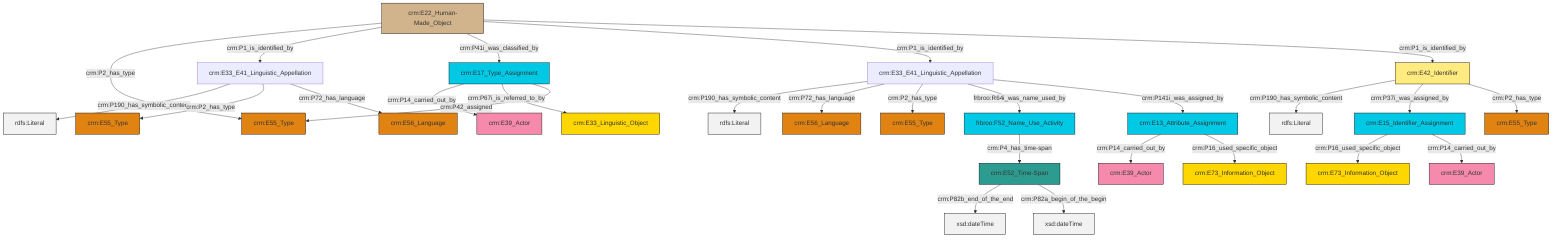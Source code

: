 graph TD
classDef Literal fill:#f2f2f2,stroke:#000000;
classDef CRM_Entity fill:#FFFFFF,stroke:#000000;
classDef Temporal_Entity fill:#00C9E6, stroke:#000000;
classDef Type fill:#E18312, stroke:#000000;
classDef Time-Span fill:#2C9C91, stroke:#000000;
classDef Appellation fill:#FFEB7F, stroke:#000000;
classDef Place fill:#008836, stroke:#000000;
classDef Persistent_Item fill:#B266B2, stroke:#000000;
classDef Conceptual_Object fill:#FFD700, stroke:#000000;
classDef Physical_Thing fill:#D2B48C, stroke:#000000;
classDef Actor fill:#f58aad, stroke:#000000;
classDef PC_Classes fill:#4ce600, stroke:#000000;
classDef Multi fill:#cccccc,stroke:#000000;

6["crm:E42_Identifier"]:::Appellation -->|crm:P190_has_symbolic_content| 7[rdfs:Literal]:::Literal
4["crm:E15_Identifier_Assignment"]:::Temporal_Entity -->|crm:P16_used_specific_object| 8["crm:E73_Information_Object"]:::Conceptual_Object
15["crm:E22_Human-Made_Object"]:::Physical_Thing -->|crm:P2_has_type| 16["crm:E55_Type"]:::Type
17["crm:E17_Type_Assignment"]:::Temporal_Entity -->|crm:P14_carried_out_by| 18["crm:E39_Actor"]:::Actor
19["crm:E33_E41_Linguistic_Appellation"]:::Default -->|crm:P190_has_symbolic_content| 20[rdfs:Literal]:::Literal
15["crm:E22_Human-Made_Object"]:::Physical_Thing -->|crm:P1_is_identified_by| 25["crm:E33_E41_Linguistic_Appellation"]:::Default
25["crm:E33_E41_Linguistic_Appellation"]:::Default -->|crm:P190_has_symbolic_content| 26[rdfs:Literal]:::Literal
19["crm:E33_E41_Linguistic_Appellation"]:::Default -->|crm:P72_has_language| 11["crm:E56_Language"]:::Type
25["crm:E33_E41_Linguistic_Appellation"]:::Default -->|crm:P2_has_type| 13["crm:E55_Type"]:::Type
25["crm:E33_E41_Linguistic_Appellation"]:::Default -->|crm:P72_has_language| 35["crm:E56_Language"]:::Type
17["crm:E17_Type_Assignment"]:::Temporal_Entity -->|crm:P67i_is_referred_to_by| 2["crm:E33_Linguistic_Object"]:::Conceptual_Object
23["crm:E52_Time-Span"]:::Time-Span -->|crm:P82b_end_of_the_end| 36[xsd:dateTime]:::Literal
23["crm:E52_Time-Span"]:::Time-Span -->|crm:P82a_begin_of_the_begin| 38[xsd:dateTime]:::Literal
32["crm:E13_Attribute_Assignment"]:::Temporal_Entity -->|crm:P14_carried_out_by| 9["crm:E39_Actor"]:::Actor
32["crm:E13_Attribute_Assignment"]:::Temporal_Entity -->|crm:P16_used_specific_object| 0["crm:E73_Information_Object"]:::Conceptual_Object
15["crm:E22_Human-Made_Object"]:::Physical_Thing -->|crm:P41i_was_classified_by| 17["crm:E17_Type_Assignment"]:::Temporal_Entity
15["crm:E22_Human-Made_Object"]:::Physical_Thing -->|crm:P1_is_identified_by| 19["crm:E33_E41_Linguistic_Appellation"]:::Default
17["crm:E17_Type_Assignment"]:::Temporal_Entity -->|crm:P42_assigned| 16["crm:E55_Type"]:::Type
6["crm:E42_Identifier"]:::Appellation -->|crm:P37i_was_assigned_by| 4["crm:E15_Identifier_Assignment"]:::Temporal_Entity
6["crm:E42_Identifier"]:::Appellation -->|crm:P2_has_type| 27["crm:E55_Type"]:::Type
29["frbroo:F52_Name_Use_Activity"]:::Temporal_Entity -->|crm:P4_has_time-span| 23["crm:E52_Time-Span"]:::Time-Span
4["crm:E15_Identifier_Assignment"]:::Temporal_Entity -->|crm:P14_carried_out_by| 40["crm:E39_Actor"]:::Actor
19["crm:E33_E41_Linguistic_Appellation"]:::Default -->|crm:P2_has_type| 44["crm:E55_Type"]:::Type
15["crm:E22_Human-Made_Object"]:::Physical_Thing -->|crm:P1_is_identified_by| 6["crm:E42_Identifier"]:::Appellation
19["crm:E33_E41_Linguistic_Appellation"]:::Default -->|frbroo:R64i_was_name_used_by| 29["frbroo:F52_Name_Use_Activity"]:::Temporal_Entity
19["crm:E33_E41_Linguistic_Appellation"]:::Default -->|crm:P141i_was_assigned_by| 32["crm:E13_Attribute_Assignment"]:::Temporal_Entity